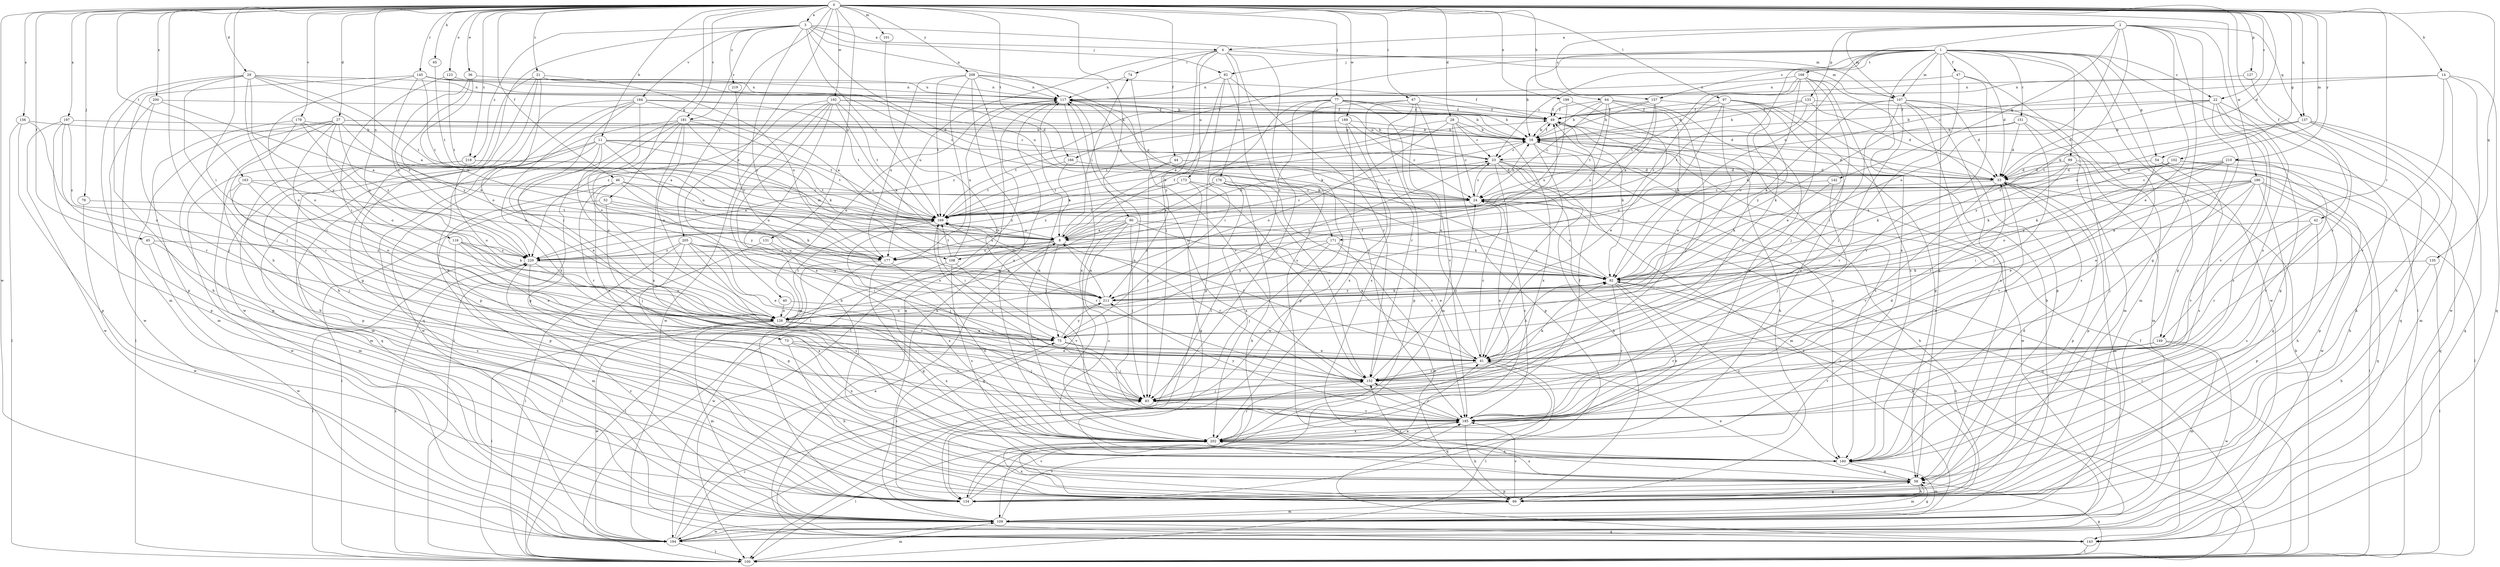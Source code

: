 strict digraph  {
0;
1;
2;
3;
4;
8;
11;
14;
16;
21;
22;
23;
24;
27;
28;
29;
33;
36;
40;
41;
42;
44;
45;
46;
47;
49;
52;
54;
58;
64;
65;
66;
67;
73;
74;
75;
77;
78;
82;
83;
90;
92;
97;
99;
100;
101;
102;
107;
108;
109;
116;
117;
123;
126;
127;
131;
133;
134;
135;
137;
142;
143;
145;
149;
151;
152;
156;
157;
160;
163;
166;
168;
169;
171;
173;
176;
177;
179;
181;
184;
185;
186;
189;
192;
194;
197;
199;
200;
202;
205;
208;
210;
211;
218;
219;
220;
0 -> 3  [label=a];
0 -> 11  [label=b];
0 -> 14  [label=b];
0 -> 21  [label=c];
0 -> 22  [label=c];
0 -> 27  [label=d];
0 -> 28  [label=d];
0 -> 29  [label=d];
0 -> 33  [label=d];
0 -> 36  [label=e];
0 -> 40  [label=e];
0 -> 42  [label=f];
0 -> 44  [label=f];
0 -> 45  [label=f];
0 -> 46  [label=f];
0 -> 52  [label=g];
0 -> 54  [label=g];
0 -> 64  [label=h];
0 -> 65  [label=h];
0 -> 66  [label=h];
0 -> 67  [label=i];
0 -> 73  [label=i];
0 -> 77  [label=j];
0 -> 78  [label=j];
0 -> 90  [label=k];
0 -> 97  [label=l];
0 -> 101  [label=m];
0 -> 102  [label=m];
0 -> 116  [label=n];
0 -> 123  [label=o];
0 -> 127  [label=p];
0 -> 131  [label=p];
0 -> 135  [label=q];
0 -> 137  [label=q];
0 -> 145  [label=r];
0 -> 149  [label=r];
0 -> 156  [label=s];
0 -> 163  [label=t];
0 -> 166  [label=t];
0 -> 179  [label=v];
0 -> 181  [label=v];
0 -> 186  [label=w];
0 -> 189  [label=w];
0 -> 192  [label=w];
0 -> 194  [label=w];
0 -> 197  [label=x];
0 -> 199  [label=x];
0 -> 200  [label=x];
0 -> 205  [label=y];
0 -> 208  [label=y];
0 -> 210  [label=y];
0 -> 218  [label=z];
1 -> 16  [label=b];
1 -> 22  [label=c];
1 -> 23  [label=c];
1 -> 33  [label=d];
1 -> 47  [label=f];
1 -> 54  [label=g];
1 -> 58  [label=g];
1 -> 82  [label=j];
1 -> 99  [label=l];
1 -> 100  [label=l];
1 -> 107  [label=m];
1 -> 126  [label=o];
1 -> 149  [label=r];
1 -> 151  [label=r];
1 -> 157  [label=s];
1 -> 166  [label=t];
1 -> 168  [label=t];
1 -> 194  [label=w];
1 -> 202  [label=x];
2 -> 4  [label=a];
2 -> 41  [label=e];
2 -> 58  [label=g];
2 -> 92  [label=k];
2 -> 107  [label=m];
2 -> 126  [label=o];
2 -> 133  [label=p];
2 -> 134  [label=p];
2 -> 137  [label=q];
2 -> 142  [label=q];
2 -> 157  [label=s];
2 -> 160  [label=s];
2 -> 171  [label=u];
3 -> 4  [label=a];
3 -> 66  [label=h];
3 -> 82  [label=j];
3 -> 107  [label=m];
3 -> 117  [label=n];
3 -> 169  [label=t];
3 -> 171  [label=u];
3 -> 181  [label=v];
3 -> 184  [label=v];
3 -> 211  [label=y];
3 -> 218  [label=z];
3 -> 219  [label=z];
4 -> 74  [label=i];
4 -> 83  [label=j];
4 -> 100  [label=l];
4 -> 107  [label=m];
4 -> 160  [label=s];
4 -> 173  [label=u];
4 -> 176  [label=u];
4 -> 177  [label=u];
8 -> 16  [label=b];
8 -> 23  [label=c];
8 -> 49  [label=f];
8 -> 74  [label=i];
8 -> 75  [label=i];
8 -> 108  [label=m];
8 -> 126  [label=o];
8 -> 152  [label=r];
8 -> 169  [label=t];
8 -> 177  [label=u];
8 -> 220  [label=z];
11 -> 23  [label=c];
11 -> 41  [label=e];
11 -> 108  [label=m];
11 -> 109  [label=m];
11 -> 126  [label=o];
11 -> 134  [label=p];
11 -> 143  [label=q];
11 -> 169  [label=t];
11 -> 177  [label=u];
14 -> 23  [label=c];
14 -> 66  [label=h];
14 -> 117  [label=n];
14 -> 143  [label=q];
14 -> 185  [label=v];
14 -> 194  [label=w];
16 -> 23  [label=c];
16 -> 33  [label=d];
16 -> 41  [label=e];
16 -> 49  [label=f];
16 -> 160  [label=s];
16 -> 194  [label=w];
21 -> 33  [label=d];
21 -> 58  [label=g];
21 -> 66  [label=h];
21 -> 117  [label=n];
21 -> 126  [label=o];
21 -> 177  [label=u];
21 -> 194  [label=w];
22 -> 16  [label=b];
22 -> 33  [label=d];
22 -> 49  [label=f];
22 -> 58  [label=g];
22 -> 143  [label=q];
22 -> 160  [label=s];
22 -> 185  [label=v];
23 -> 33  [label=d];
23 -> 66  [label=h];
23 -> 100  [label=l];
23 -> 109  [label=m];
23 -> 117  [label=n];
23 -> 202  [label=x];
23 -> 211  [label=y];
24 -> 16  [label=b];
24 -> 23  [label=c];
24 -> 100  [label=l];
24 -> 117  [label=n];
24 -> 143  [label=q];
24 -> 169  [label=t];
27 -> 16  [label=b];
27 -> 23  [label=c];
27 -> 66  [label=h];
27 -> 75  [label=i];
27 -> 100  [label=l];
27 -> 126  [label=o];
27 -> 134  [label=p];
27 -> 177  [label=u];
27 -> 220  [label=z];
28 -> 16  [label=b];
28 -> 23  [label=c];
28 -> 24  [label=c];
28 -> 126  [label=o];
28 -> 134  [label=p];
28 -> 169  [label=t];
28 -> 202  [label=x];
29 -> 8  [label=a];
29 -> 16  [label=b];
29 -> 66  [label=h];
29 -> 83  [label=j];
29 -> 117  [label=n];
29 -> 126  [label=o];
29 -> 134  [label=p];
29 -> 169  [label=t];
29 -> 211  [label=y];
33 -> 24  [label=c];
33 -> 100  [label=l];
33 -> 109  [label=m];
33 -> 134  [label=p];
33 -> 185  [label=v];
33 -> 202  [label=x];
36 -> 117  [label=n];
36 -> 177  [label=u];
36 -> 211  [label=y];
36 -> 220  [label=z];
40 -> 41  [label=e];
40 -> 126  [label=o];
41 -> 24  [label=c];
41 -> 92  [label=k];
41 -> 100  [label=l];
41 -> 143  [label=q];
41 -> 152  [label=r];
41 -> 169  [label=t];
42 -> 8  [label=a];
42 -> 134  [label=p];
42 -> 152  [label=r];
42 -> 160  [label=s];
44 -> 24  [label=c];
44 -> 33  [label=d];
44 -> 83  [label=j];
44 -> 169  [label=t];
45 -> 160  [label=s];
45 -> 194  [label=w];
45 -> 220  [label=z];
46 -> 8  [label=a];
46 -> 24  [label=c];
46 -> 134  [label=p];
46 -> 152  [label=r];
46 -> 177  [label=u];
46 -> 211  [label=y];
47 -> 83  [label=j];
47 -> 109  [label=m];
47 -> 117  [label=n];
47 -> 185  [label=v];
49 -> 16  [label=b];
49 -> 66  [label=h];
49 -> 92  [label=k];
49 -> 160  [label=s];
52 -> 83  [label=j];
52 -> 92  [label=k];
52 -> 100  [label=l];
52 -> 169  [label=t];
54 -> 33  [label=d];
54 -> 160  [label=s];
54 -> 185  [label=v];
54 -> 194  [label=w];
58 -> 33  [label=d];
58 -> 41  [label=e];
58 -> 66  [label=h];
58 -> 109  [label=m];
58 -> 134  [label=p];
58 -> 152  [label=r];
58 -> 202  [label=x];
64 -> 16  [label=b];
64 -> 24  [label=c];
64 -> 49  [label=f];
64 -> 83  [label=j];
64 -> 92  [label=k];
64 -> 169  [label=t];
64 -> 177  [label=u];
64 -> 202  [label=x];
65 -> 169  [label=t];
66 -> 58  [label=g];
66 -> 92  [label=k];
66 -> 109  [label=m];
66 -> 185  [label=v];
66 -> 202  [label=x];
67 -> 8  [label=a];
67 -> 49  [label=f];
67 -> 109  [label=m];
67 -> 134  [label=p];
67 -> 152  [label=r];
67 -> 185  [label=v];
73 -> 41  [label=e];
73 -> 66  [label=h];
73 -> 83  [label=j];
73 -> 202  [label=x];
74 -> 117  [label=n];
74 -> 185  [label=v];
75 -> 41  [label=e];
75 -> 49  [label=f];
75 -> 83  [label=j];
75 -> 211  [label=y];
77 -> 16  [label=b];
77 -> 33  [label=d];
77 -> 41  [label=e];
77 -> 49  [label=f];
77 -> 75  [label=i];
77 -> 83  [label=j];
77 -> 134  [label=p];
77 -> 160  [label=s];
77 -> 220  [label=z];
78 -> 169  [label=t];
78 -> 194  [label=w];
82 -> 117  [label=n];
82 -> 134  [label=p];
82 -> 152  [label=r];
82 -> 185  [label=v];
82 -> 211  [label=y];
83 -> 169  [label=t];
83 -> 185  [label=v];
90 -> 8  [label=a];
90 -> 41  [label=e];
90 -> 83  [label=j];
90 -> 92  [label=k];
90 -> 126  [label=o];
90 -> 143  [label=q];
90 -> 160  [label=s];
90 -> 177  [label=u];
92 -> 24  [label=c];
92 -> 66  [label=h];
92 -> 160  [label=s];
92 -> 185  [label=v];
92 -> 202  [label=x];
92 -> 211  [label=y];
97 -> 16  [label=b];
97 -> 41  [label=e];
97 -> 49  [label=f];
97 -> 58  [label=g];
97 -> 66  [label=h];
97 -> 126  [label=o];
97 -> 152  [label=r];
97 -> 202  [label=x];
99 -> 33  [label=d];
99 -> 92  [label=k];
99 -> 100  [label=l];
99 -> 134  [label=p];
99 -> 152  [label=r];
100 -> 16  [label=b];
100 -> 49  [label=f];
100 -> 58  [label=g];
100 -> 109  [label=m];
100 -> 220  [label=z];
101 -> 185  [label=v];
102 -> 24  [label=c];
102 -> 33  [label=d];
102 -> 66  [label=h];
102 -> 92  [label=k];
102 -> 126  [label=o];
102 -> 134  [label=p];
107 -> 33  [label=d];
107 -> 49  [label=f];
107 -> 58  [label=g];
107 -> 75  [label=i];
107 -> 92  [label=k];
107 -> 109  [label=m];
107 -> 160  [label=s];
107 -> 185  [label=v];
108 -> 117  [label=n];
108 -> 160  [label=s];
108 -> 169  [label=t];
108 -> 185  [label=v];
108 -> 194  [label=w];
109 -> 58  [label=g];
109 -> 117  [label=n];
109 -> 143  [label=q];
109 -> 185  [label=v];
109 -> 194  [label=w];
109 -> 220  [label=z];
116 -> 41  [label=e];
116 -> 75  [label=i];
116 -> 92  [label=k];
116 -> 109  [label=m];
116 -> 220  [label=z];
117 -> 49  [label=f];
117 -> 92  [label=k];
117 -> 100  [label=l];
117 -> 202  [label=x];
123 -> 75  [label=i];
123 -> 117  [label=n];
123 -> 169  [label=t];
126 -> 75  [label=i];
126 -> 100  [label=l];
126 -> 109  [label=m];
126 -> 117  [label=n];
126 -> 169  [label=t];
126 -> 185  [label=v];
126 -> 194  [label=w];
126 -> 202  [label=x];
127 -> 117  [label=n];
127 -> 152  [label=r];
131 -> 100  [label=l];
131 -> 177  [label=u];
131 -> 202  [label=x];
133 -> 16  [label=b];
133 -> 33  [label=d];
133 -> 49  [label=f];
133 -> 160  [label=s];
133 -> 169  [label=t];
134 -> 41  [label=e];
134 -> 75  [label=i];
134 -> 185  [label=v];
135 -> 66  [label=h];
135 -> 92  [label=k];
135 -> 100  [label=l];
137 -> 16  [label=b];
137 -> 66  [label=h];
137 -> 109  [label=m];
137 -> 143  [label=q];
137 -> 169  [label=t];
137 -> 211  [label=y];
142 -> 24  [label=c];
142 -> 83  [label=j];
142 -> 92  [label=k];
143 -> 100  [label=l];
145 -> 24  [label=c];
145 -> 33  [label=d];
145 -> 109  [label=m];
145 -> 117  [label=n];
145 -> 126  [label=o];
145 -> 169  [label=t];
145 -> 220  [label=z];
149 -> 41  [label=e];
149 -> 109  [label=m];
149 -> 152  [label=r];
149 -> 185  [label=v];
149 -> 194  [label=w];
151 -> 16  [label=b];
151 -> 33  [label=d];
151 -> 83  [label=j];
151 -> 92  [label=k];
151 -> 109  [label=m];
152 -> 24  [label=c];
152 -> 83  [label=j];
152 -> 92  [label=k];
152 -> 117  [label=n];
156 -> 16  [label=b];
156 -> 100  [label=l];
156 -> 126  [label=o];
156 -> 134  [label=p];
157 -> 8  [label=a];
157 -> 16  [label=b];
157 -> 24  [label=c];
157 -> 49  [label=f];
157 -> 211  [label=y];
160 -> 58  [label=g];
160 -> 109  [label=m];
163 -> 24  [label=c];
163 -> 83  [label=j];
163 -> 109  [label=m];
163 -> 126  [label=o];
163 -> 177  [label=u];
166 -> 8  [label=a];
166 -> 33  [label=d];
166 -> 169  [label=t];
168 -> 41  [label=e];
168 -> 83  [label=j];
168 -> 92  [label=k];
168 -> 117  [label=n];
168 -> 134  [label=p];
168 -> 160  [label=s];
168 -> 169  [label=t];
168 -> 220  [label=z];
169 -> 8  [label=a];
169 -> 16  [label=b];
169 -> 75  [label=i];
169 -> 83  [label=j];
169 -> 152  [label=r];
171 -> 41  [label=e];
171 -> 66  [label=h];
171 -> 83  [label=j];
171 -> 177  [label=u];
171 -> 211  [label=y];
173 -> 24  [label=c];
173 -> 58  [label=g];
173 -> 152  [label=r];
173 -> 169  [label=t];
173 -> 220  [label=z];
176 -> 8  [label=a];
176 -> 24  [label=c];
176 -> 66  [label=h];
176 -> 152  [label=r];
176 -> 185  [label=v];
176 -> 202  [label=x];
176 -> 220  [label=z];
177 -> 58  [label=g];
177 -> 100  [label=l];
177 -> 202  [label=x];
179 -> 8  [label=a];
179 -> 16  [label=b];
179 -> 109  [label=m];
179 -> 152  [label=r];
179 -> 220  [label=z];
181 -> 16  [label=b];
181 -> 58  [label=g];
181 -> 92  [label=k];
181 -> 100  [label=l];
181 -> 126  [label=o];
181 -> 160  [label=s];
181 -> 169  [label=t];
181 -> 194  [label=w];
181 -> 202  [label=x];
184 -> 8  [label=a];
184 -> 49  [label=f];
184 -> 75  [label=i];
184 -> 126  [label=o];
184 -> 134  [label=p];
184 -> 143  [label=q];
184 -> 169  [label=t];
184 -> 202  [label=x];
185 -> 24  [label=c];
185 -> 33  [label=d];
185 -> 66  [label=h];
185 -> 117  [label=n];
185 -> 152  [label=r];
185 -> 202  [label=x];
185 -> 211  [label=y];
186 -> 8  [label=a];
186 -> 24  [label=c];
186 -> 41  [label=e];
186 -> 58  [label=g];
186 -> 66  [label=h];
186 -> 75  [label=i];
186 -> 83  [label=j];
186 -> 143  [label=q];
186 -> 185  [label=v];
189 -> 16  [label=b];
189 -> 24  [label=c];
189 -> 169  [label=t];
189 -> 194  [label=w];
189 -> 202  [label=x];
192 -> 16  [label=b];
192 -> 49  [label=f];
192 -> 66  [label=h];
192 -> 92  [label=k];
192 -> 109  [label=m];
192 -> 169  [label=t];
192 -> 194  [label=w];
192 -> 202  [label=x];
192 -> 220  [label=z];
194 -> 8  [label=a];
194 -> 16  [label=b];
194 -> 83  [label=j];
194 -> 100  [label=l];
197 -> 16  [label=b];
197 -> 134  [label=p];
197 -> 152  [label=r];
197 -> 194  [label=w];
197 -> 220  [label=z];
199 -> 41  [label=e];
199 -> 49  [label=f];
199 -> 177  [label=u];
200 -> 8  [label=a];
200 -> 49  [label=f];
200 -> 83  [label=j];
200 -> 194  [label=w];
202 -> 49  [label=f];
202 -> 100  [label=l];
202 -> 117  [label=n];
202 -> 152  [label=r];
202 -> 160  [label=s];
205 -> 41  [label=e];
205 -> 58  [label=g];
205 -> 75  [label=i];
205 -> 100  [label=l];
205 -> 160  [label=s];
205 -> 185  [label=v];
205 -> 211  [label=y];
205 -> 220  [label=z];
208 -> 49  [label=f];
208 -> 92  [label=k];
208 -> 100  [label=l];
208 -> 117  [label=n];
208 -> 143  [label=q];
208 -> 169  [label=t];
208 -> 177  [label=u];
208 -> 202  [label=x];
210 -> 24  [label=c];
210 -> 33  [label=d];
210 -> 41  [label=e];
210 -> 92  [label=k];
210 -> 143  [label=q];
210 -> 185  [label=v];
210 -> 211  [label=y];
211 -> 8  [label=a];
211 -> 92  [label=k];
211 -> 126  [label=o];
218 -> 33  [label=d];
218 -> 109  [label=m];
218 -> 126  [label=o];
218 -> 169  [label=t];
218 -> 194  [label=w];
219 -> 211  [label=y];
220 -> 92  [label=k];
220 -> 100  [label=l];
220 -> 126  [label=o];
220 -> 202  [label=x];
}
